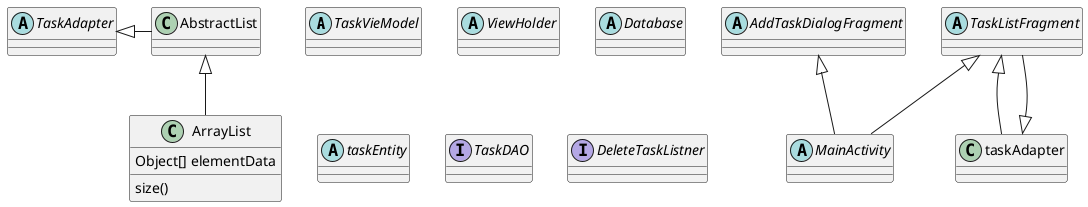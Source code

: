 @startuml

abstract class TaskVieModel
abstract TaskListFragment
abstract TaskAdapter
abstract ViewHolder
abstract MainActivity
abstract AddTaskDialogFragment
abstract Database
abstract taskEntity


interface TaskDAO
interface DeleteTaskListner

AddTaskDialogFragment <|-- MainActivity
TaskListFragment <|-- MainActivity
TaskListFragment <|-- taskAdapter
TaskListFragment --|> taskAdapter
TaskAdapter <|- AbstractList
AbstractList <|-- ArrayList

class ArrayList {
Object[] elementData
size()
}

@enduml